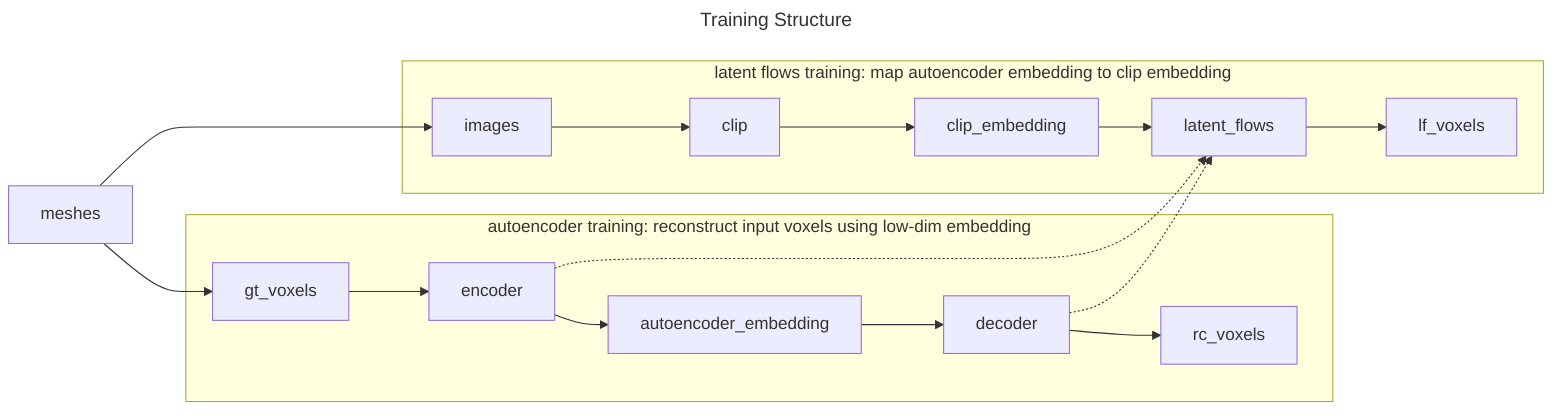 ---
title: Training Structure
---

flowchart LR
meshes --> gt_voxels
meshes --> images

subgraph ac [autoencoder training: reconstruct input voxels using low-dim embedding]
    gt_voxels --> encoder --> autoencoder_embedding --> decoder
    decoder --> rc_voxels
end

subgraph lf [latent flows training: map autoencoder embedding to clip embedding]
images --> clip --> clip_embedding
clip_embedding --> latent_flows
encoder .-> latent_flows
decoder .-> latent_flows
latent_flows --> lf_voxels
end